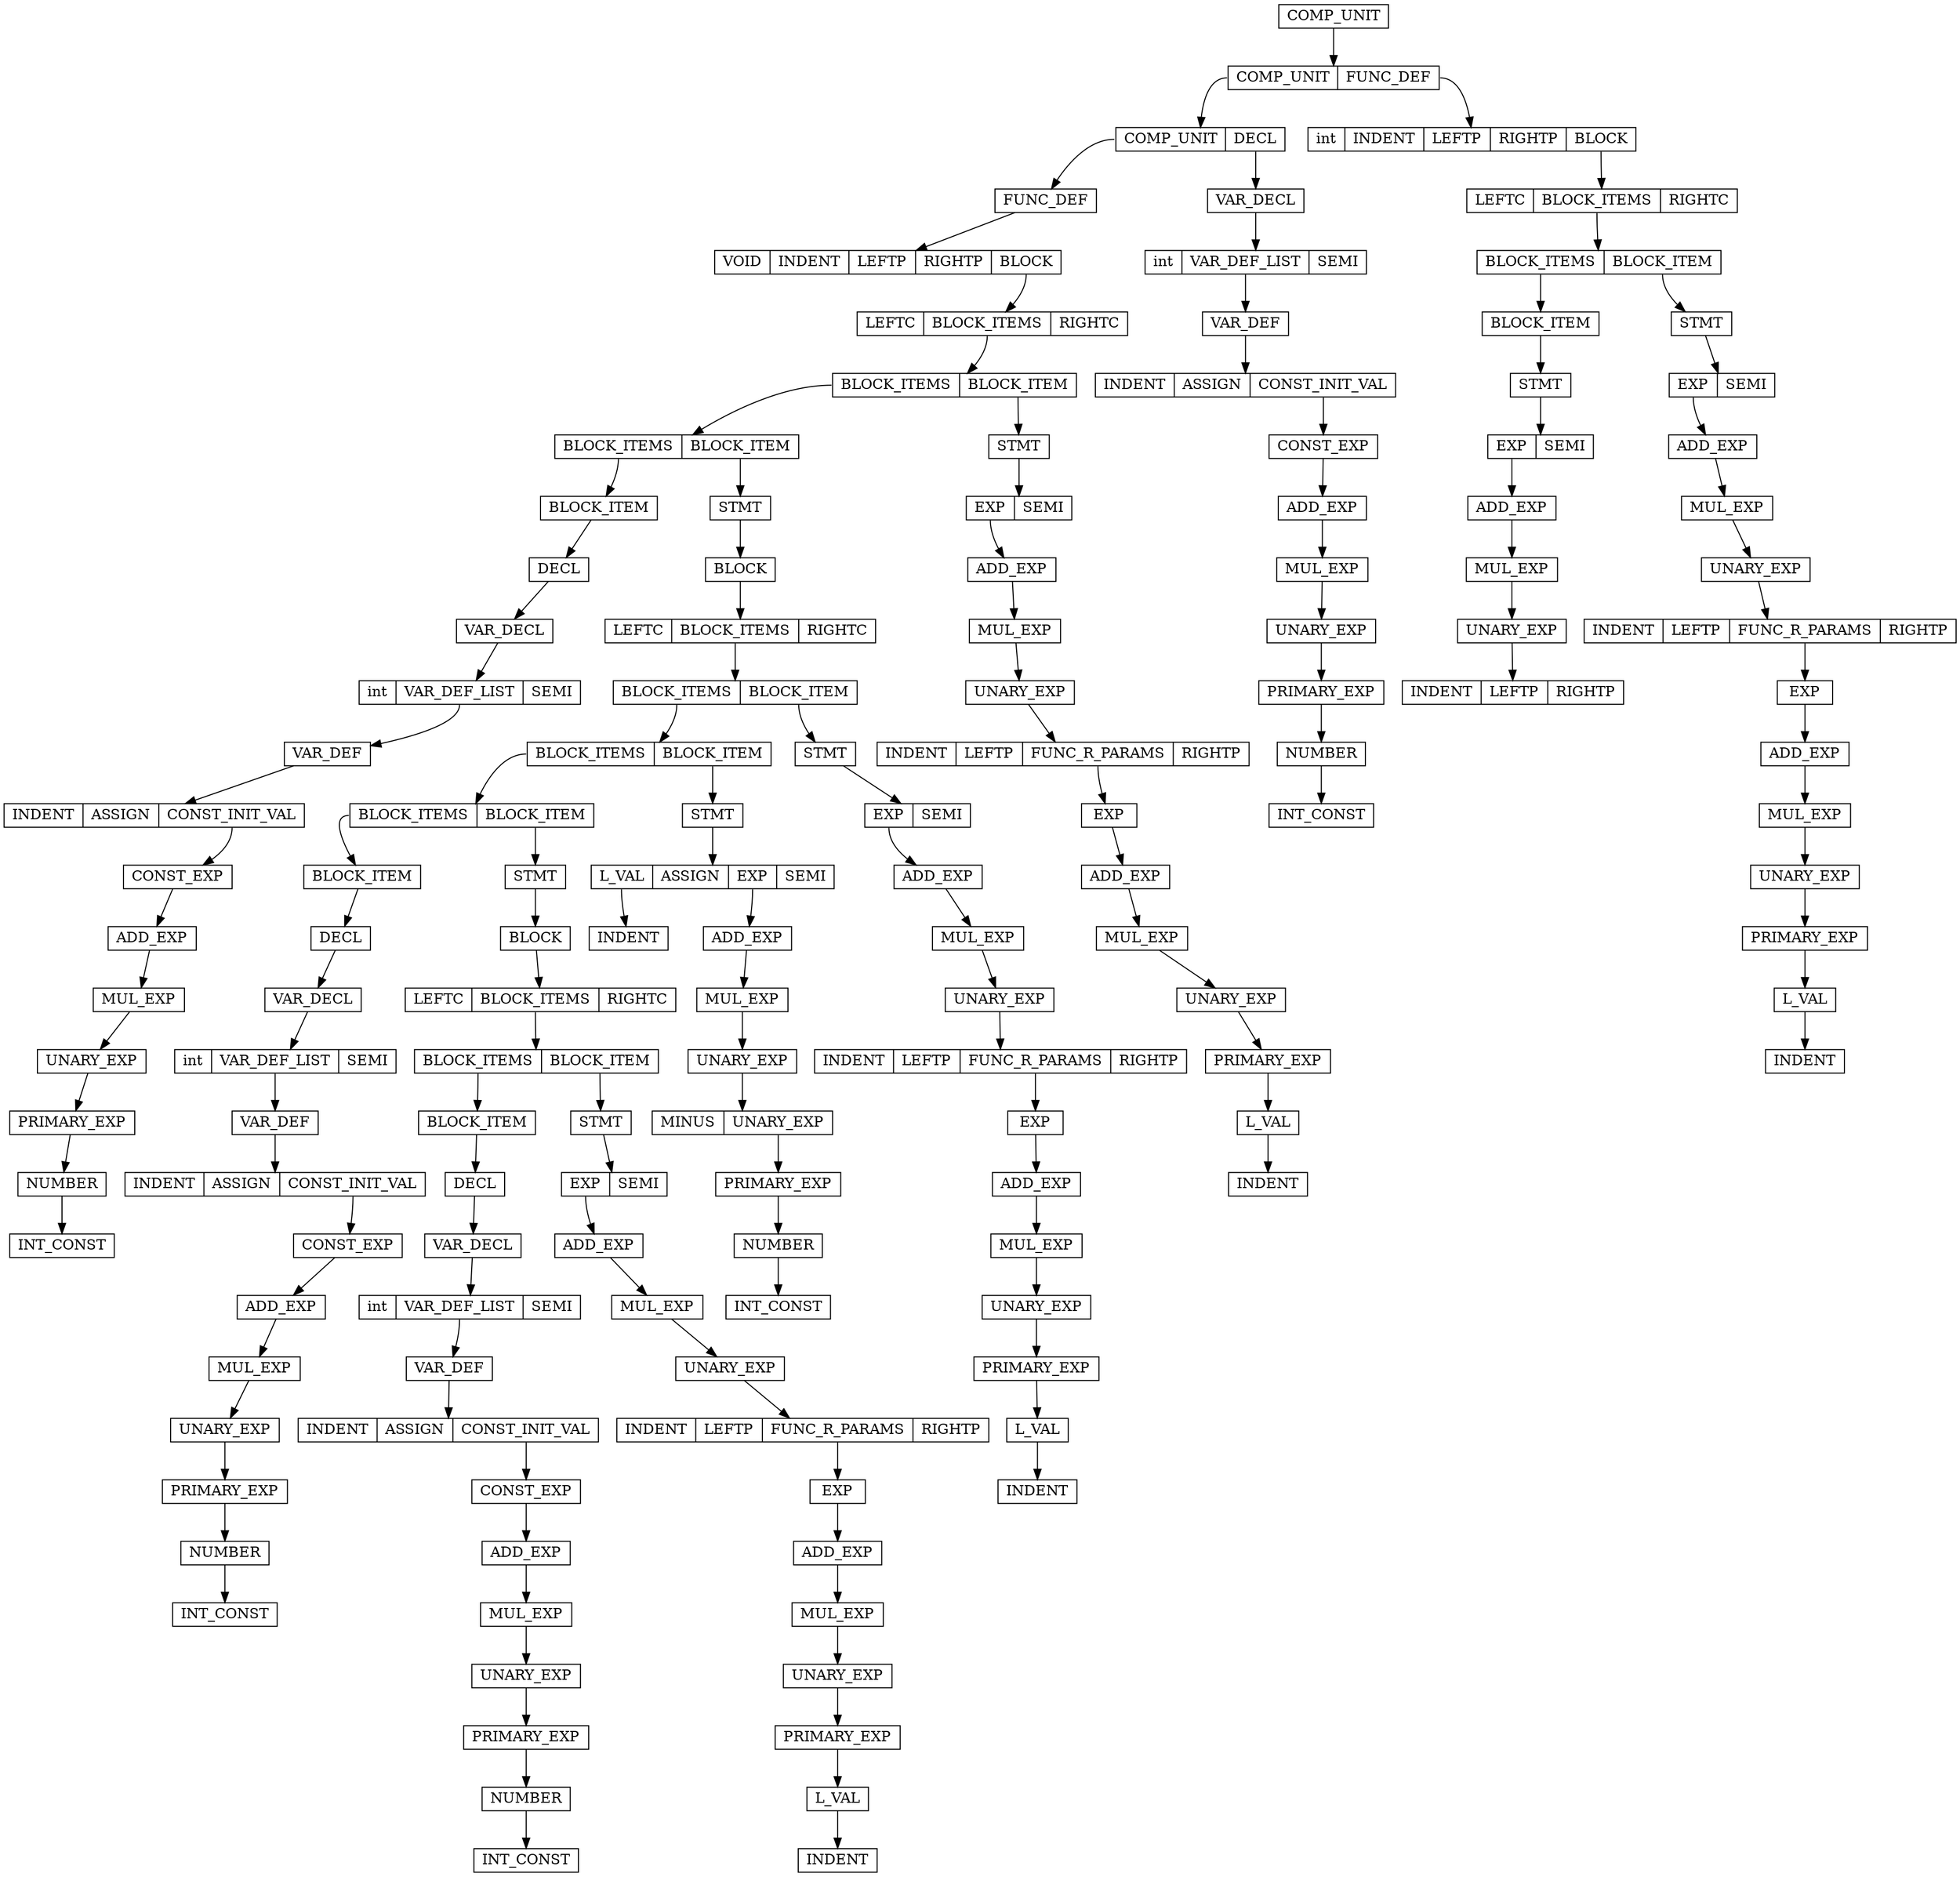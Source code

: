 digraph " "{
node [shape = record, height=.1]
0[label = "<f0> COMP\_UNIT"];
1[label = "<f0> COMP\_UNIT|<f1> FUNC\_DEF"];
2[label = "<f0> COMP\_UNIT|<f1> DECL"];
3[label = "<f0> FUNC\_DEF"];
4[label = "<f0> VOID|<f1> INDENT|<f2> LEFTP|<f3> RIGHTP|<f4> BLOCK"];
9[label = "<f0> LEFTC|<f1> BLOCK\_ITEMS|<f2> RIGHTC"];
11[label = "<f0> BLOCK\_ITEMS|<f1> BLOCK\_ITEM"];
12[label = "<f0> BLOCK\_ITEMS|<f1> BLOCK\_ITEM"];
13[label = "<f0> BLOCK\_ITEM"];
14[label = "<f0> DECL"];
15[label = "<f0> VAR\_DECL"];
16[label = "<f0> int|<f1> VAR\_DEF\_LIST|<f2> SEMI"];
18[label = "<f0> VAR\_DEF"];
19[label = "<f0> INDENT|<f1> ASSIGN|<f2> CONST\_INIT\_VAL"];
22[label = "<f0> CONST\_EXP"];
23[label = "<f0> ADD\_EXP"];
24[label = "<f0> MUL\_EXP"];
25[label = "<f0> UNARY\_EXP"];
26[label = "<f0> PRIMARY\_EXP"];
27[label = "<f0> NUMBER"];
28[label = "<f0> INT\_CONST"];
31[label = "<f0> STMT"];
32[label = "<f0> BLOCK"];
33[label = "<f0> LEFTC|<f1> BLOCK\_ITEMS|<f2> RIGHTC"];
35[label = "<f0> BLOCK\_ITEMS|<f1> BLOCK\_ITEM"];
36[label = "<f0> BLOCK\_ITEMS|<f1> BLOCK\_ITEM"];
37[label = "<f0> BLOCK\_ITEMS|<f1> BLOCK\_ITEM"];
38[label = "<f0> BLOCK\_ITEM"];
39[label = "<f0> DECL"];
40[label = "<f0> VAR\_DECL"];
41[label = "<f0> int|<f1> VAR\_DEF\_LIST|<f2> SEMI"];
43[label = "<f0> VAR\_DEF"];
44[label = "<f0> INDENT|<f1> ASSIGN|<f2> CONST\_INIT\_VAL"];
47[label = "<f0> CONST\_EXP"];
48[label = "<f0> ADD\_EXP"];
49[label = "<f0> MUL\_EXP"];
50[label = "<f0> UNARY\_EXP"];
51[label = "<f0> PRIMARY\_EXP"];
52[label = "<f0> NUMBER"];
53[label = "<f0> INT\_CONST"];
56[label = "<f0> STMT"];
57[label = "<f0> BLOCK"];
58[label = "<f0> LEFTC|<f1> BLOCK\_ITEMS|<f2> RIGHTC"];
60[label = "<f0> BLOCK\_ITEMS|<f1> BLOCK\_ITEM"];
61[label = "<f0> BLOCK\_ITEM"];
62[label = "<f0> DECL"];
63[label = "<f0> VAR\_DECL"];
64[label = "<f0> int|<f1> VAR\_DEF\_LIST|<f2> SEMI"];
66[label = "<f0> VAR\_DEF"];
67[label = "<f0> INDENT|<f1> ASSIGN|<f2> CONST\_INIT\_VAL"];
70[label = "<f0> CONST\_EXP"];
71[label = "<f0> ADD\_EXP"];
72[label = "<f0> MUL\_EXP"];
73[label = "<f0> UNARY\_EXP"];
74[label = "<f0> PRIMARY\_EXP"];
75[label = "<f0> NUMBER"];
76[label = "<f0> INT\_CONST"];
79[label = "<f0> STMT"];
80[label = "<f0> EXP|<f1> SEMI"];
81[label = "<f0> ADD\_EXP"];
82[label = "<f0> MUL\_EXP"];
83[label = "<f0> UNARY\_EXP"];
84[label = "<f0> INDENT|<f1> LEFTP|<f2> FUNC\_R\_PARAMS|<f3> RIGHTP"];
87[label = "<f0> EXP"];
88[label = "<f0> ADD\_EXP"];
89[label = "<f0> MUL\_EXP"];
90[label = "<f0> UNARY\_EXP"];
91[label = "<f0> PRIMARY\_EXP"];
92[label = "<f0> L\_VAL"];
93[label = "<f0> INDENT"];
98[label = "<f0> STMT"];
99[label = "<f0> L\_VAL|<f1> ASSIGN|<f2> EXP|<f3> SEMI"];
100[label = "<f0> INDENT"];
103[label = "<f0> ADD\_EXP"];
104[label = "<f0> MUL\_EXP"];
105[label = "<f0> UNARY\_EXP"];
106[label = "<f0> MINUS|<f1> UNARY\_EXP"];
108[label = "<f0> PRIMARY\_EXP"];
109[label = "<f0> NUMBER"];
110[label = "<f0> INT\_CONST"];
113[label = "<f0> STMT"];
114[label = "<f0> EXP|<f1> SEMI"];
115[label = "<f0> ADD\_EXP"];
116[label = "<f0> MUL\_EXP"];
117[label = "<f0> UNARY\_EXP"];
118[label = "<f0> INDENT|<f1> LEFTP|<f2> FUNC\_R\_PARAMS|<f3> RIGHTP"];
121[label = "<f0> EXP"];
122[label = "<f0> ADD\_EXP"];
123[label = "<f0> MUL\_EXP"];
124[label = "<f0> UNARY\_EXP"];
125[label = "<f0> PRIMARY\_EXP"];
126[label = "<f0> L\_VAL"];
127[label = "<f0> INDENT"];
132[label = "<f0> STMT"];
133[label = "<f0> EXP|<f1> SEMI"];
134[label = "<f0> ADD\_EXP"];
135[label = "<f0> MUL\_EXP"];
136[label = "<f0> UNARY\_EXP"];
137[label = "<f0> INDENT|<f1> LEFTP|<f2> FUNC\_R\_PARAMS|<f3> RIGHTP"];
140[label = "<f0> EXP"];
141[label = "<f0> ADD\_EXP"];
142[label = "<f0> MUL\_EXP"];
143[label = "<f0> UNARY\_EXP"];
144[label = "<f0> PRIMARY\_EXP"];
145[label = "<f0> L\_VAL"];
146[label = "<f0> INDENT"];
151[label = "<f0> VAR\_DECL"];
152[label = "<f0> int|<f1> VAR\_DEF\_LIST|<f2> SEMI"];
154[label = "<f0> VAR\_DEF"];
155[label = "<f0> INDENT|<f1> ASSIGN|<f2> CONST\_INIT\_VAL"];
158[label = "<f0> CONST\_EXP"];
159[label = "<f0> ADD\_EXP"];
160[label = "<f0> MUL\_EXP"];
161[label = "<f0> UNARY\_EXP"];
162[label = "<f0> PRIMARY\_EXP"];
163[label = "<f0> NUMBER"];
164[label = "<f0> INT\_CONST"];
167[label = "<f0> int|<f1> INDENT|<f2> LEFTP|<f3> RIGHTP|<f4> BLOCK"];
172[label = "<f0> LEFTC|<f1> BLOCK\_ITEMS|<f2> RIGHTC"];
174[label = "<f0> BLOCK\_ITEMS|<f1> BLOCK\_ITEM"];
175[label = "<f0> BLOCK\_ITEM"];
176[label = "<f0> STMT"];
177[label = "<f0> EXP|<f1> SEMI"];
178[label = "<f0> ADD\_EXP"];
179[label = "<f0> MUL\_EXP"];
180[label = "<f0> UNARY\_EXP"];
181[label = "<f0> INDENT|<f1> LEFTP|<f2> RIGHTP"];
186[label = "<f0> STMT"];
187[label = "<f0> EXP|<f1> SEMI"];
188[label = "<f0> ADD\_EXP"];
189[label = "<f0> MUL\_EXP"];
190[label = "<f0> UNARY\_EXP"];
191[label = "<f0> INDENT|<f1> LEFTP|<f2> FUNC\_R\_PARAMS|<f3> RIGHTP"];
194[label = "<f0> EXP"];
195[label = "<f0> ADD\_EXP"];
196[label = "<f0> MUL\_EXP"];
197[label = "<f0> UNARY\_EXP"];
198[label = "<f0> PRIMARY\_EXP"];
199[label = "<f0> L\_VAL"];
200[label = "<f0> INDENT"];
0:f0->1;
1:f0->2;
2:f0->3;
3:f0->4;
4:f4->9;
9:f1->11;
11:f0->12;
12:f0->13;
13:f0->14;
14:f0->15;
15:f0->16;
16:f1->18;
18:f0->19;
19:f2->22;
22:f0->23;
23:f0->24;
24:f0->25;
25:f0->26;
26:f0->27;
27:f0->28;
12:f1->31;
31:f0->32;
32:f0->33;
33:f1->35;
35:f0->36;
36:f0->37;
37:f0->38;
38:f0->39;
39:f0->40;
40:f0->41;
41:f1->43;
43:f0->44;
44:f2->47;
47:f0->48;
48:f0->49;
49:f0->50;
50:f0->51;
51:f0->52;
52:f0->53;
37:f1->56;
56:f0->57;
57:f0->58;
58:f1->60;
60:f0->61;
61:f0->62;
62:f0->63;
63:f0->64;
64:f1->66;
66:f0->67;
67:f2->70;
70:f0->71;
71:f0->72;
72:f0->73;
73:f0->74;
74:f0->75;
75:f0->76;
60:f1->79;
79:f0->80;
80:f0->81;
81:f0->82;
82:f0->83;
83:f0->84;
84:f2->87;
87:f0->88;
88:f0->89;
89:f0->90;
90:f0->91;
91:f0->92;
92:f0->93;
36:f1->98;
98:f0->99;
99:f0->100;
99:f2->103;
103:f0->104;
104:f0->105;
105:f0->106;
106:f1->108;
108:f0->109;
109:f0->110;
35:f1->113;
113:f0->114;
114:f0->115;
115:f0->116;
116:f0->117;
117:f0->118;
118:f2->121;
121:f0->122;
122:f0->123;
123:f0->124;
124:f0->125;
125:f0->126;
126:f0->127;
11:f1->132;
132:f0->133;
133:f0->134;
134:f0->135;
135:f0->136;
136:f0->137;
137:f2->140;
140:f0->141;
141:f0->142;
142:f0->143;
143:f0->144;
144:f0->145;
145:f0->146;
2:f1->151;
151:f0->152;
152:f1->154;
154:f0->155;
155:f2->158;
158:f0->159;
159:f0->160;
160:f0->161;
161:f0->162;
162:f0->163;
163:f0->164;
1:f1->167;
167:f4->172;
172:f1->174;
174:f0->175;
175:f0->176;
176:f0->177;
177:f0->178;
178:f0->179;
179:f0->180;
180:f0->181;
174:f1->186;
186:f0->187;
187:f0->188;
188:f0->189;
189:f0->190;
190:f0->191;
191:f2->194;
194:f0->195;
195:f0->196;
196:f0->197;
197:f0->198;
198:f0->199;
199:f0->200;
}
